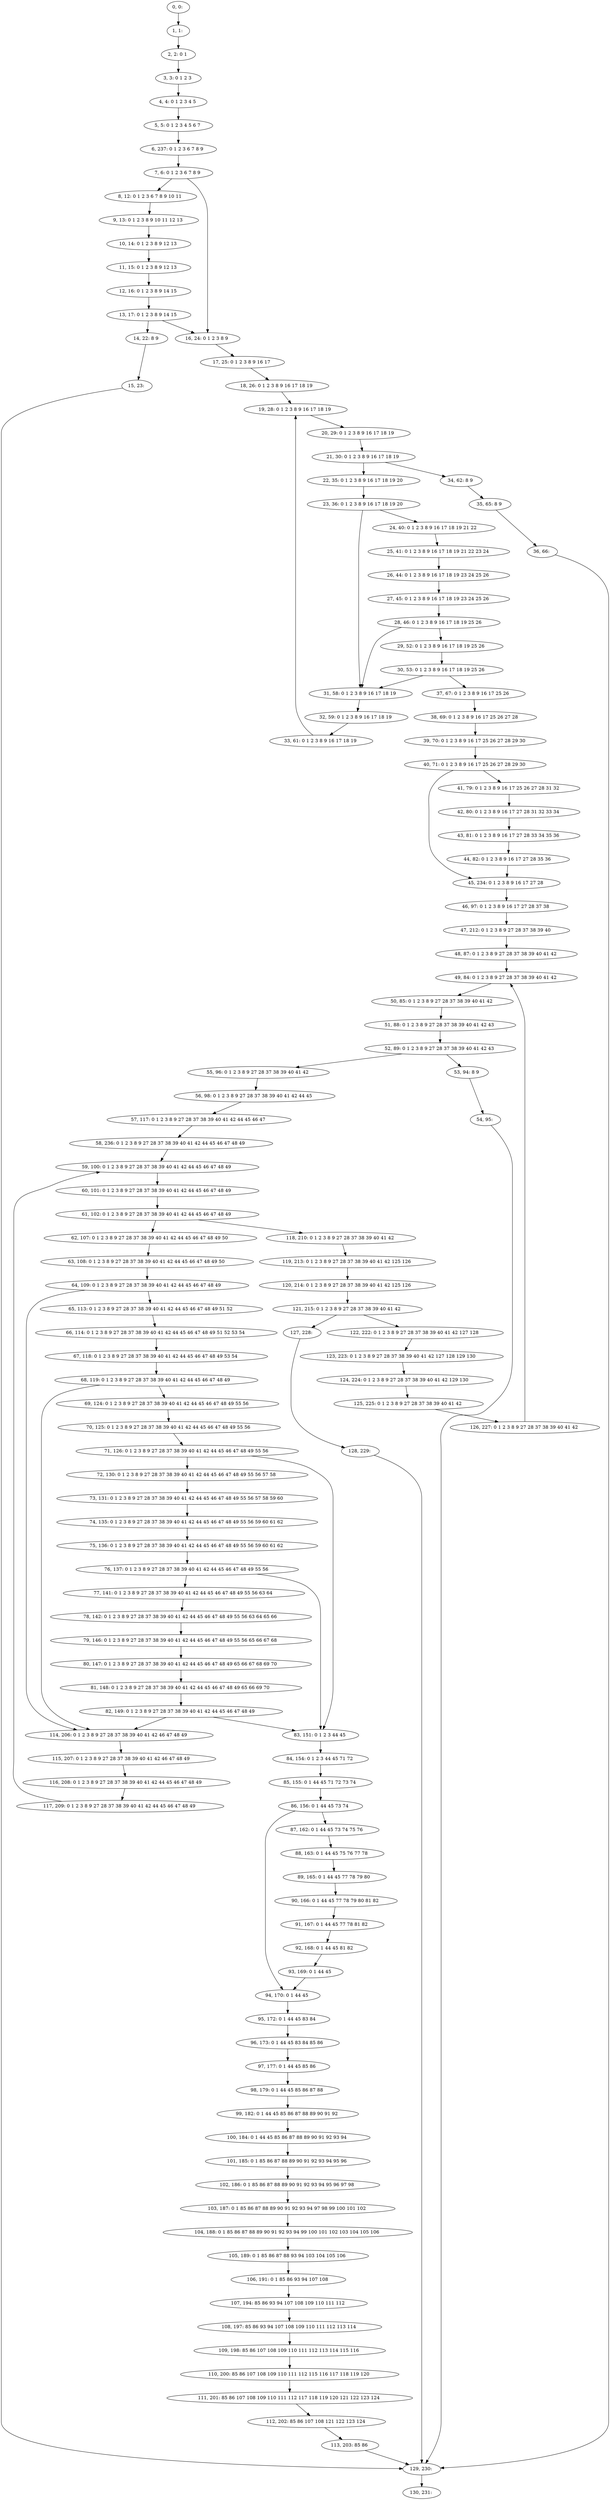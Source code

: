 digraph G {
0[label="0, 0: "];
1[label="1, 1: "];
2[label="2, 2: 0 1 "];
3[label="3, 3: 0 1 2 3 "];
4[label="4, 4: 0 1 2 3 4 5 "];
5[label="5, 5: 0 1 2 3 4 5 6 7 "];
6[label="6, 237: 0 1 2 3 6 7 8 9 "];
7[label="7, 6: 0 1 2 3 6 7 8 9 "];
8[label="8, 12: 0 1 2 3 6 7 8 9 10 11 "];
9[label="9, 13: 0 1 2 3 8 9 10 11 12 13 "];
10[label="10, 14: 0 1 2 3 8 9 12 13 "];
11[label="11, 15: 0 1 2 3 8 9 12 13 "];
12[label="12, 16: 0 1 2 3 8 9 14 15 "];
13[label="13, 17: 0 1 2 3 8 9 14 15 "];
14[label="14, 22: 8 9 "];
15[label="15, 23: "];
16[label="16, 24: 0 1 2 3 8 9 "];
17[label="17, 25: 0 1 2 3 8 9 16 17 "];
18[label="18, 26: 0 1 2 3 8 9 16 17 18 19 "];
19[label="19, 28: 0 1 2 3 8 9 16 17 18 19 "];
20[label="20, 29: 0 1 2 3 8 9 16 17 18 19 "];
21[label="21, 30: 0 1 2 3 8 9 16 17 18 19 "];
22[label="22, 35: 0 1 2 3 8 9 16 17 18 19 20 "];
23[label="23, 36: 0 1 2 3 8 9 16 17 18 19 20 "];
24[label="24, 40: 0 1 2 3 8 9 16 17 18 19 21 22 "];
25[label="25, 41: 0 1 2 3 8 9 16 17 18 19 21 22 23 24 "];
26[label="26, 44: 0 1 2 3 8 9 16 17 18 19 23 24 25 26 "];
27[label="27, 45: 0 1 2 3 8 9 16 17 18 19 23 24 25 26 "];
28[label="28, 46: 0 1 2 3 8 9 16 17 18 19 25 26 "];
29[label="29, 52: 0 1 2 3 8 9 16 17 18 19 25 26 "];
30[label="30, 53: 0 1 2 3 8 9 16 17 18 19 25 26 "];
31[label="31, 58: 0 1 2 3 8 9 16 17 18 19 "];
32[label="32, 59: 0 1 2 3 8 9 16 17 18 19 "];
33[label="33, 61: 0 1 2 3 8 9 16 17 18 19 "];
34[label="34, 62: 8 9 "];
35[label="35, 65: 8 9 "];
36[label="36, 66: "];
37[label="37, 67: 0 1 2 3 8 9 16 17 25 26 "];
38[label="38, 69: 0 1 2 3 8 9 16 17 25 26 27 28 "];
39[label="39, 70: 0 1 2 3 8 9 16 17 25 26 27 28 29 30 "];
40[label="40, 71: 0 1 2 3 8 9 16 17 25 26 27 28 29 30 "];
41[label="41, 79: 0 1 2 3 8 9 16 17 25 26 27 28 31 32 "];
42[label="42, 80: 0 1 2 3 8 9 16 17 27 28 31 32 33 34 "];
43[label="43, 81: 0 1 2 3 8 9 16 17 27 28 33 34 35 36 "];
44[label="44, 82: 0 1 2 3 8 9 16 17 27 28 35 36 "];
45[label="45, 234: 0 1 2 3 8 9 16 17 27 28 "];
46[label="46, 97: 0 1 2 3 8 9 16 17 27 28 37 38 "];
47[label="47, 212: 0 1 2 3 8 9 27 28 37 38 39 40 "];
48[label="48, 87: 0 1 2 3 8 9 27 28 37 38 39 40 41 42 "];
49[label="49, 84: 0 1 2 3 8 9 27 28 37 38 39 40 41 42 "];
50[label="50, 85: 0 1 2 3 8 9 27 28 37 38 39 40 41 42 "];
51[label="51, 88: 0 1 2 3 8 9 27 28 37 38 39 40 41 42 43 "];
52[label="52, 89: 0 1 2 3 8 9 27 28 37 38 39 40 41 42 43 "];
53[label="53, 94: 8 9 "];
54[label="54, 95: "];
55[label="55, 96: 0 1 2 3 8 9 27 28 37 38 39 40 41 42 "];
56[label="56, 98: 0 1 2 3 8 9 27 28 37 38 39 40 41 42 44 45 "];
57[label="57, 117: 0 1 2 3 8 9 27 28 37 38 39 40 41 42 44 45 46 47 "];
58[label="58, 236: 0 1 2 3 8 9 27 28 37 38 39 40 41 42 44 45 46 47 48 49 "];
59[label="59, 100: 0 1 2 3 8 9 27 28 37 38 39 40 41 42 44 45 46 47 48 49 "];
60[label="60, 101: 0 1 2 3 8 9 27 28 37 38 39 40 41 42 44 45 46 47 48 49 "];
61[label="61, 102: 0 1 2 3 8 9 27 28 37 38 39 40 41 42 44 45 46 47 48 49 "];
62[label="62, 107: 0 1 2 3 8 9 27 28 37 38 39 40 41 42 44 45 46 47 48 49 50 "];
63[label="63, 108: 0 1 2 3 8 9 27 28 37 38 39 40 41 42 44 45 46 47 48 49 50 "];
64[label="64, 109: 0 1 2 3 8 9 27 28 37 38 39 40 41 42 44 45 46 47 48 49 "];
65[label="65, 113: 0 1 2 3 8 9 27 28 37 38 39 40 41 42 44 45 46 47 48 49 51 52 "];
66[label="66, 114: 0 1 2 3 8 9 27 28 37 38 39 40 41 42 44 45 46 47 48 49 51 52 53 54 "];
67[label="67, 118: 0 1 2 3 8 9 27 28 37 38 39 40 41 42 44 45 46 47 48 49 53 54 "];
68[label="68, 119: 0 1 2 3 8 9 27 28 37 38 39 40 41 42 44 45 46 47 48 49 "];
69[label="69, 124: 0 1 2 3 8 9 27 28 37 38 39 40 41 42 44 45 46 47 48 49 55 56 "];
70[label="70, 125: 0 1 2 3 8 9 27 28 37 38 39 40 41 42 44 45 46 47 48 49 55 56 "];
71[label="71, 126: 0 1 2 3 8 9 27 28 37 38 39 40 41 42 44 45 46 47 48 49 55 56 "];
72[label="72, 130: 0 1 2 3 8 9 27 28 37 38 39 40 41 42 44 45 46 47 48 49 55 56 57 58 "];
73[label="73, 131: 0 1 2 3 8 9 27 28 37 38 39 40 41 42 44 45 46 47 48 49 55 56 57 58 59 60 "];
74[label="74, 135: 0 1 2 3 8 9 27 28 37 38 39 40 41 42 44 45 46 47 48 49 55 56 59 60 61 62 "];
75[label="75, 136: 0 1 2 3 8 9 27 28 37 38 39 40 41 42 44 45 46 47 48 49 55 56 59 60 61 62 "];
76[label="76, 137: 0 1 2 3 8 9 27 28 37 38 39 40 41 42 44 45 46 47 48 49 55 56 "];
77[label="77, 141: 0 1 2 3 8 9 27 28 37 38 39 40 41 42 44 45 46 47 48 49 55 56 63 64 "];
78[label="78, 142: 0 1 2 3 8 9 27 28 37 38 39 40 41 42 44 45 46 47 48 49 55 56 63 64 65 66 "];
79[label="79, 146: 0 1 2 3 8 9 27 28 37 38 39 40 41 42 44 45 46 47 48 49 55 56 65 66 67 68 "];
80[label="80, 147: 0 1 2 3 8 9 27 28 37 38 39 40 41 42 44 45 46 47 48 49 65 66 67 68 69 70 "];
81[label="81, 148: 0 1 2 3 8 9 27 28 37 38 39 40 41 42 44 45 46 47 48 49 65 66 69 70 "];
82[label="82, 149: 0 1 2 3 8 9 27 28 37 38 39 40 41 42 44 45 46 47 48 49 "];
83[label="83, 151: 0 1 2 3 44 45 "];
84[label="84, 154: 0 1 2 3 44 45 71 72 "];
85[label="85, 155: 0 1 44 45 71 72 73 74 "];
86[label="86, 156: 0 1 44 45 73 74 "];
87[label="87, 162: 0 1 44 45 73 74 75 76 "];
88[label="88, 163: 0 1 44 45 75 76 77 78 "];
89[label="89, 165: 0 1 44 45 77 78 79 80 "];
90[label="90, 166: 0 1 44 45 77 78 79 80 81 82 "];
91[label="91, 167: 0 1 44 45 77 78 81 82 "];
92[label="92, 168: 0 1 44 45 81 82 "];
93[label="93, 169: 0 1 44 45 "];
94[label="94, 170: 0 1 44 45 "];
95[label="95, 172: 0 1 44 45 83 84 "];
96[label="96, 173: 0 1 44 45 83 84 85 86 "];
97[label="97, 177: 0 1 44 45 85 86 "];
98[label="98, 179: 0 1 44 45 85 86 87 88 "];
99[label="99, 182: 0 1 44 45 85 86 87 88 89 90 91 92 "];
100[label="100, 184: 0 1 44 45 85 86 87 88 89 90 91 92 93 94 "];
101[label="101, 185: 0 1 85 86 87 88 89 90 91 92 93 94 95 96 "];
102[label="102, 186: 0 1 85 86 87 88 89 90 91 92 93 94 95 96 97 98 "];
103[label="103, 187: 0 1 85 86 87 88 89 90 91 92 93 94 97 98 99 100 101 102 "];
104[label="104, 188: 0 1 85 86 87 88 89 90 91 92 93 94 99 100 101 102 103 104 105 106 "];
105[label="105, 189: 0 1 85 86 87 88 93 94 103 104 105 106 "];
106[label="106, 191: 0 1 85 86 93 94 107 108 "];
107[label="107, 194: 85 86 93 94 107 108 109 110 111 112 "];
108[label="108, 197: 85 86 93 94 107 108 109 110 111 112 113 114 "];
109[label="109, 198: 85 86 107 108 109 110 111 112 113 114 115 116 "];
110[label="110, 200: 85 86 107 108 109 110 111 112 115 116 117 118 119 120 "];
111[label="111, 201: 85 86 107 108 109 110 111 112 117 118 119 120 121 122 123 124 "];
112[label="112, 202: 85 86 107 108 121 122 123 124 "];
113[label="113, 203: 85 86 "];
114[label="114, 206: 0 1 2 3 8 9 27 28 37 38 39 40 41 42 46 47 48 49 "];
115[label="115, 207: 0 1 2 3 8 9 27 28 37 38 39 40 41 42 46 47 48 49 "];
116[label="116, 208: 0 1 2 3 8 9 27 28 37 38 39 40 41 42 44 45 46 47 48 49 "];
117[label="117, 209: 0 1 2 3 8 9 27 28 37 38 39 40 41 42 44 45 46 47 48 49 "];
118[label="118, 210: 0 1 2 3 8 9 27 28 37 38 39 40 41 42 "];
119[label="119, 213: 0 1 2 3 8 9 27 28 37 38 39 40 41 42 125 126 "];
120[label="120, 214: 0 1 2 3 8 9 27 28 37 38 39 40 41 42 125 126 "];
121[label="121, 215: 0 1 2 3 8 9 27 28 37 38 39 40 41 42 "];
122[label="122, 222: 0 1 2 3 8 9 27 28 37 38 39 40 41 42 127 128 "];
123[label="123, 223: 0 1 2 3 8 9 27 28 37 38 39 40 41 42 127 128 129 130 "];
124[label="124, 224: 0 1 2 3 8 9 27 28 37 38 39 40 41 42 129 130 "];
125[label="125, 225: 0 1 2 3 8 9 27 28 37 38 39 40 41 42 "];
126[label="126, 227: 0 1 2 3 8 9 27 28 37 38 39 40 41 42 "];
127[label="127, 228: "];
128[label="128, 229: "];
129[label="129, 230: "];
130[label="130, 231: "];
0->1 ;
1->2 ;
2->3 ;
3->4 ;
4->5 ;
5->6 ;
6->7 ;
7->8 ;
7->16 ;
8->9 ;
9->10 ;
10->11 ;
11->12 ;
12->13 ;
13->14 ;
13->16 ;
14->15 ;
15->129 ;
16->17 ;
17->18 ;
18->19 ;
19->20 ;
20->21 ;
21->22 ;
21->34 ;
22->23 ;
23->24 ;
23->31 ;
24->25 ;
25->26 ;
26->27 ;
27->28 ;
28->29 ;
28->31 ;
29->30 ;
30->31 ;
30->37 ;
31->32 ;
32->33 ;
33->19 ;
34->35 ;
35->36 ;
36->129 ;
37->38 ;
38->39 ;
39->40 ;
40->41 ;
40->45 ;
41->42 ;
42->43 ;
43->44 ;
44->45 ;
45->46 ;
46->47 ;
47->48 ;
48->49 ;
49->50 ;
50->51 ;
51->52 ;
52->53 ;
52->55 ;
53->54 ;
54->129 ;
55->56 ;
56->57 ;
57->58 ;
58->59 ;
59->60 ;
60->61 ;
61->62 ;
61->118 ;
62->63 ;
63->64 ;
64->65 ;
64->114 ;
65->66 ;
66->67 ;
67->68 ;
68->69 ;
68->114 ;
69->70 ;
70->71 ;
71->72 ;
71->83 ;
72->73 ;
73->74 ;
74->75 ;
75->76 ;
76->77 ;
76->83 ;
77->78 ;
78->79 ;
79->80 ;
80->81 ;
81->82 ;
82->83 ;
82->114 ;
83->84 ;
84->85 ;
85->86 ;
86->87 ;
86->94 ;
87->88 ;
88->89 ;
89->90 ;
90->91 ;
91->92 ;
92->93 ;
93->94 ;
94->95 ;
95->96 ;
96->97 ;
97->98 ;
98->99 ;
99->100 ;
100->101 ;
101->102 ;
102->103 ;
103->104 ;
104->105 ;
105->106 ;
106->107 ;
107->108 ;
108->109 ;
109->110 ;
110->111 ;
111->112 ;
112->113 ;
113->129 ;
114->115 ;
115->116 ;
116->117 ;
117->59 ;
118->119 ;
119->120 ;
120->121 ;
121->122 ;
121->127 ;
122->123 ;
123->124 ;
124->125 ;
125->126 ;
126->49 ;
127->128 ;
128->129 ;
129->130 ;
}
